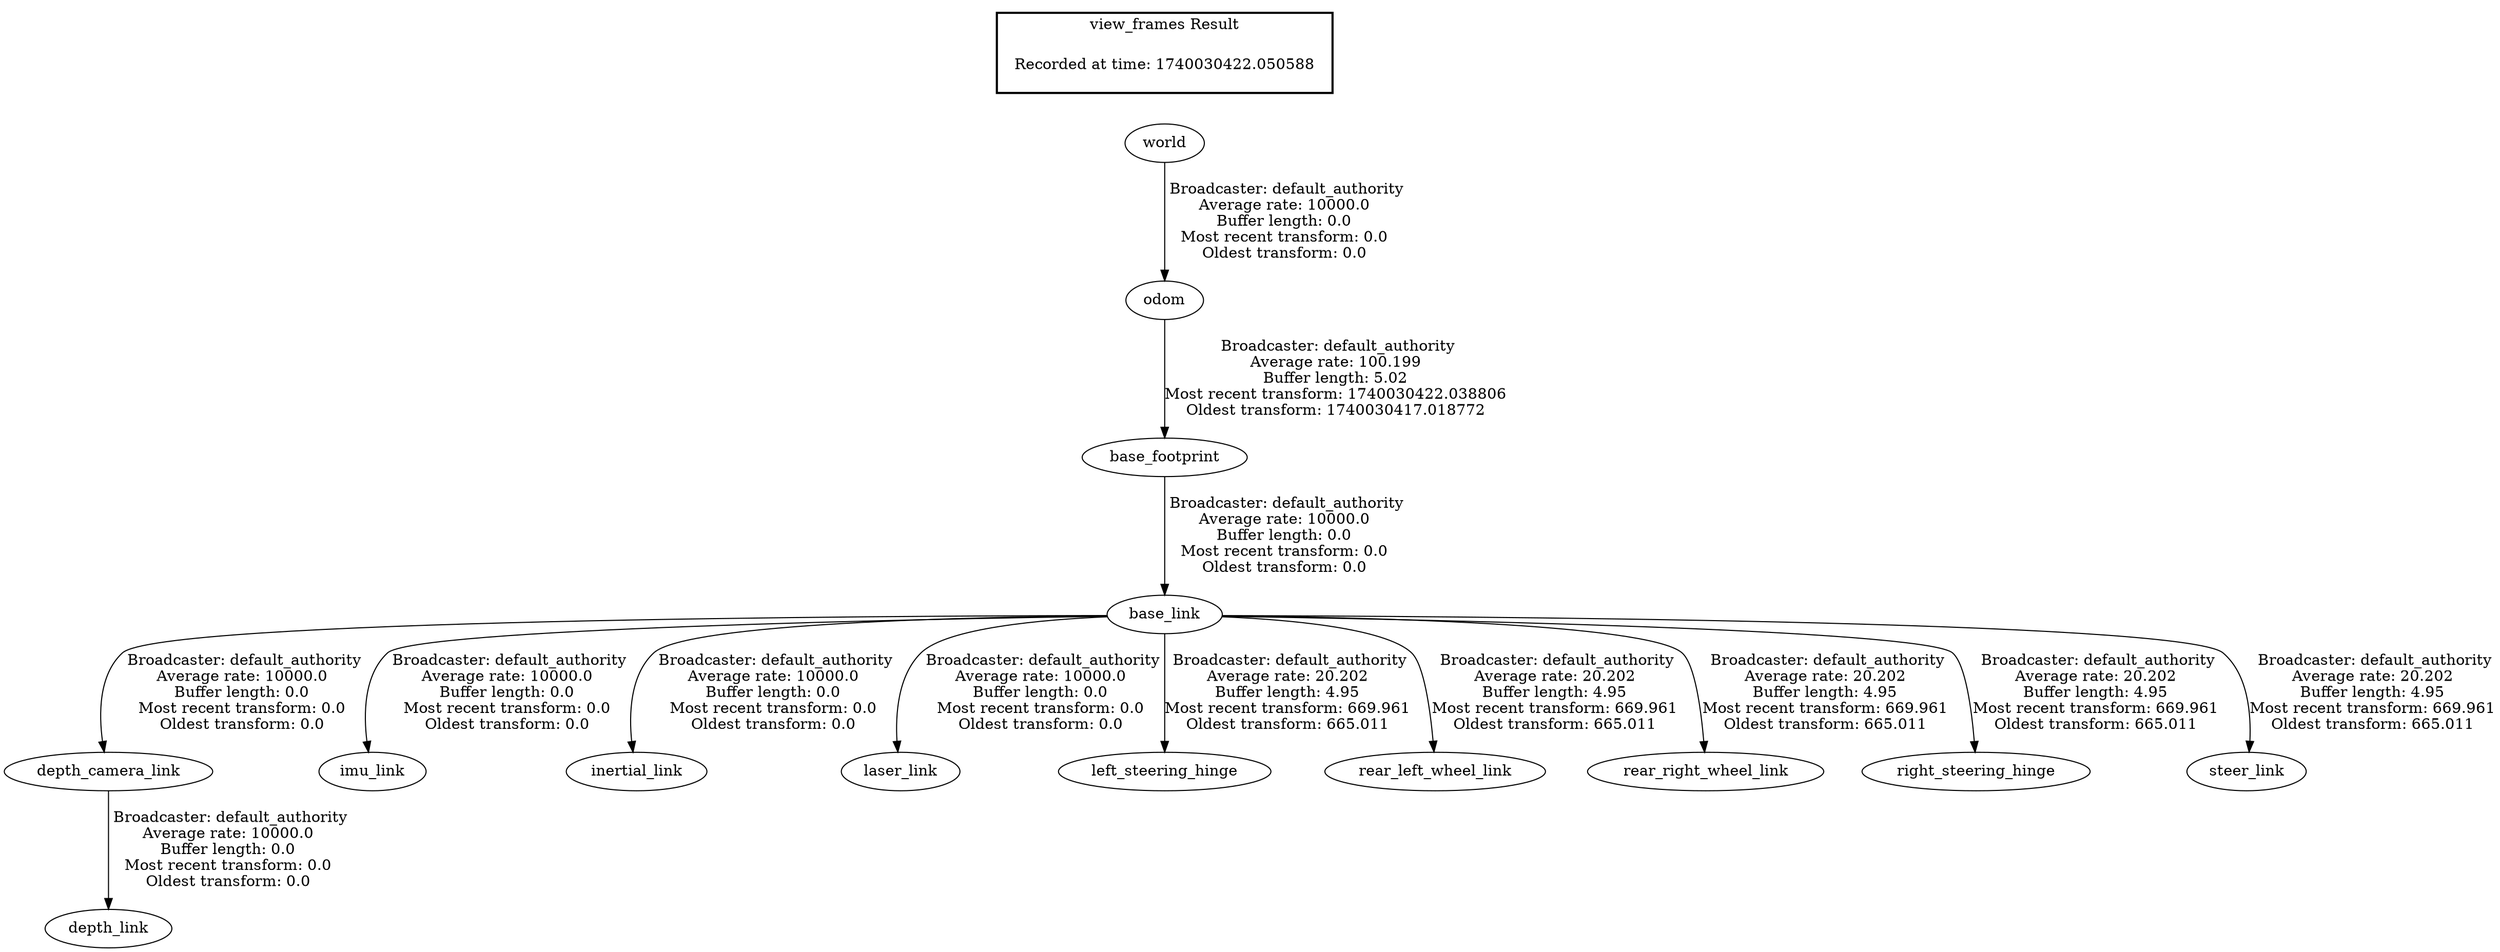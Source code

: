digraph G {
"odom" -> "base_footprint"[label=" Broadcaster: default_authority\nAverage rate: 100.199\nBuffer length: 5.02\nMost recent transform: 1740030422.038806\nOldest transform: 1740030417.018772\n"];
"world" -> "odom"[label=" Broadcaster: default_authority\nAverage rate: 10000.0\nBuffer length: 0.0\nMost recent transform: 0.0\nOldest transform: 0.0\n"];
"base_footprint" -> "base_link"[label=" Broadcaster: default_authority\nAverage rate: 10000.0\nBuffer length: 0.0\nMost recent transform: 0.0\nOldest transform: 0.0\n"];
"base_link" -> "depth_camera_link"[label=" Broadcaster: default_authority\nAverage rate: 10000.0\nBuffer length: 0.0\nMost recent transform: 0.0\nOldest transform: 0.0\n"];
"depth_camera_link" -> "depth_link"[label=" Broadcaster: default_authority\nAverage rate: 10000.0\nBuffer length: 0.0\nMost recent transform: 0.0\nOldest transform: 0.0\n"];
"base_link" -> "imu_link"[label=" Broadcaster: default_authority\nAverage rate: 10000.0\nBuffer length: 0.0\nMost recent transform: 0.0\nOldest transform: 0.0\n"];
"base_link" -> "inertial_link"[label=" Broadcaster: default_authority\nAverage rate: 10000.0\nBuffer length: 0.0\nMost recent transform: 0.0\nOldest transform: 0.0\n"];
"base_link" -> "laser_link"[label=" Broadcaster: default_authority\nAverage rate: 10000.0\nBuffer length: 0.0\nMost recent transform: 0.0\nOldest transform: 0.0\n"];
"base_link" -> "left_steering_hinge"[label=" Broadcaster: default_authority\nAverage rate: 20.202\nBuffer length: 4.95\nMost recent transform: 669.961\nOldest transform: 665.011\n"];
"base_link" -> "rear_left_wheel_link"[label=" Broadcaster: default_authority\nAverage rate: 20.202\nBuffer length: 4.95\nMost recent transform: 669.961\nOldest transform: 665.011\n"];
"base_link" -> "rear_right_wheel_link"[label=" Broadcaster: default_authority\nAverage rate: 20.202\nBuffer length: 4.95\nMost recent transform: 669.961\nOldest transform: 665.011\n"];
"base_link" -> "right_steering_hinge"[label=" Broadcaster: default_authority\nAverage rate: 20.202\nBuffer length: 4.95\nMost recent transform: 669.961\nOldest transform: 665.011\n"];
"base_link" -> "steer_link"[label=" Broadcaster: default_authority\nAverage rate: 20.202\nBuffer length: 4.95\nMost recent transform: 669.961\nOldest transform: 665.011\n"];
edge [style=invis];
 subgraph cluster_legend { style=bold; color=black; label ="view_frames Result";
"Recorded at time: 1740030422.050588"[ shape=plaintext ] ;
}->"world";
}